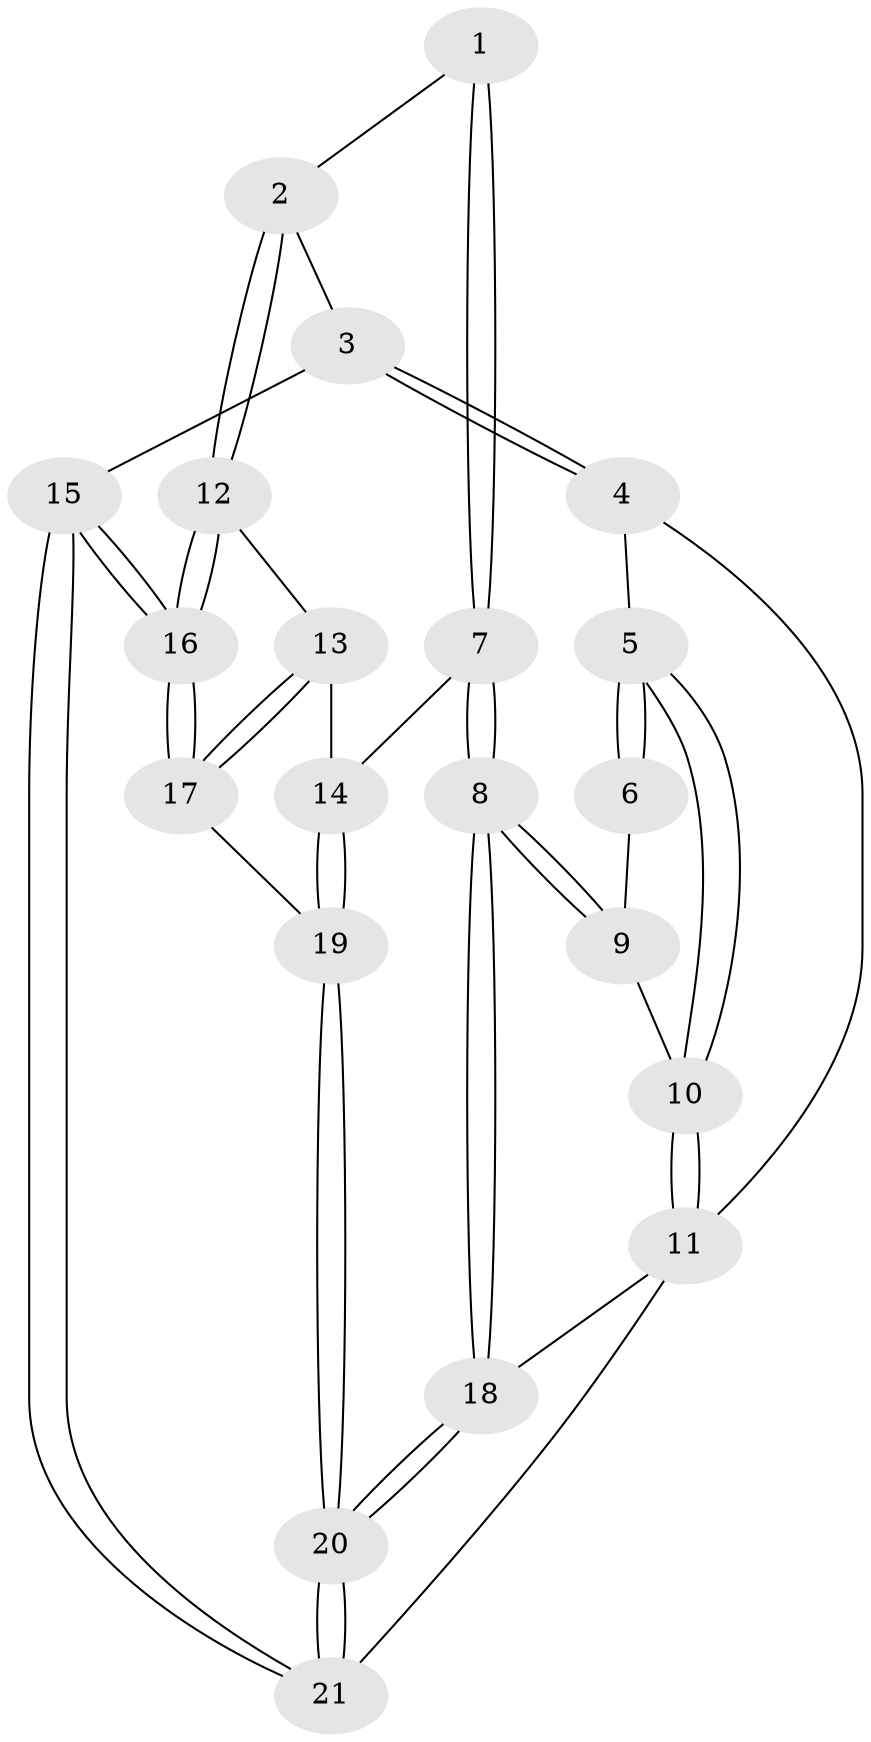 // Generated by graph-tools (version 1.1) at 2025/46/02/15/25 05:46:28]
// undirected, 21 vertices, 49 edges
graph export_dot {
graph [start="1"]
  node [color=gray90,style=filled];
  1 [pos="+0.749721159228506+0.39106720006048634"];
  2 [pos="+1+0.29198228526416936"];
  3 [pos="+1+0.11442001234799731"];
  4 [pos="+0+0.0015540641095106928"];
  5 [pos="+0.020661540350518415+0.08668559896481813"];
  6 [pos="+0.6464916148249221+0.3909463927781916"];
  7 [pos="+0.6336291469282194+0.6746554781196539"];
  8 [pos="+0.6061632145988208+0.6841119969654232"];
  9 [pos="+0.5114673032709057+0.5326639521101685"];
  10 [pos="+0.2736236908380931+0.5485640671527741"];
  11 [pos="+0.30240261848280797+0.7574770029219584"];
  12 [pos="+0.9734215948045969+0.5345453202370557"];
  13 [pos="+0.8101911776155766+0.67109805910972"];
  14 [pos="+0.6771828568581492+0.6919990611080173"];
  15 [pos="+1+1"];
  16 [pos="+1+0.9975135406924986"];
  17 [pos="+0.8049266639707897+0.8762826338591293"];
  18 [pos="+0.4576300648486103+0.8355089996442311"];
  19 [pos="+0.7812441101484726+0.8736831771628019"];
  20 [pos="+0.5211061864326356+0.9511610866889715"];
  21 [pos="+0.5199623792823429+1"];
  1 -- 2;
  1 -- 7;
  1 -- 7;
  2 -- 3;
  2 -- 12;
  2 -- 12;
  3 -- 4;
  3 -- 4;
  3 -- 15;
  4 -- 5;
  4 -- 11;
  5 -- 6;
  5 -- 6;
  5 -- 10;
  5 -- 10;
  6 -- 9;
  7 -- 8;
  7 -- 8;
  7 -- 14;
  8 -- 9;
  8 -- 9;
  8 -- 18;
  8 -- 18;
  9 -- 10;
  10 -- 11;
  10 -- 11;
  11 -- 18;
  11 -- 21;
  12 -- 13;
  12 -- 16;
  12 -- 16;
  13 -- 14;
  13 -- 17;
  13 -- 17;
  14 -- 19;
  14 -- 19;
  15 -- 16;
  15 -- 16;
  15 -- 21;
  15 -- 21;
  16 -- 17;
  16 -- 17;
  17 -- 19;
  18 -- 20;
  18 -- 20;
  19 -- 20;
  19 -- 20;
  20 -- 21;
  20 -- 21;
}
